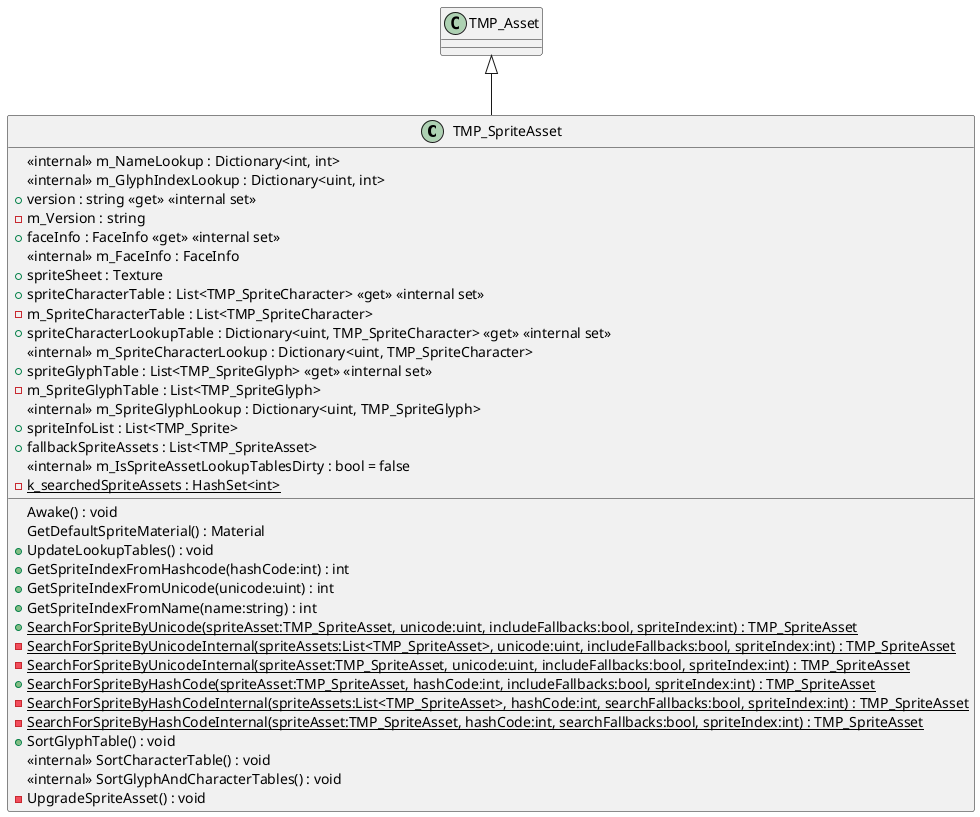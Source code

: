 @startuml
class TMP_SpriteAsset {
    <<internal>> m_NameLookup : Dictionary<int, int>
    <<internal>> m_GlyphIndexLookup : Dictionary<uint, int>
    + version : string <<get>> <<internal set>>
    - m_Version : string
    + faceInfo : FaceInfo <<get>> <<internal set>>
    <<internal>> m_FaceInfo : FaceInfo
    + spriteSheet : Texture
    + spriteCharacterTable : List<TMP_SpriteCharacter> <<get>> <<internal set>>
    - m_SpriteCharacterTable : List<TMP_SpriteCharacter>
    + spriteCharacterLookupTable : Dictionary<uint, TMP_SpriteCharacter> <<get>> <<internal set>>
    <<internal>> m_SpriteCharacterLookup : Dictionary<uint, TMP_SpriteCharacter>
    + spriteGlyphTable : List<TMP_SpriteGlyph> <<get>> <<internal set>>
    - m_SpriteGlyphTable : List<TMP_SpriteGlyph>
    <<internal>> m_SpriteGlyphLookup : Dictionary<uint, TMP_SpriteGlyph>
    + spriteInfoList : List<TMP_Sprite>
    + fallbackSpriteAssets : List<TMP_SpriteAsset>
    <<internal>> m_IsSpriteAssetLookupTablesDirty : bool = false
    Awake() : void
    GetDefaultSpriteMaterial() : Material
    + UpdateLookupTables() : void
    + GetSpriteIndexFromHashcode(hashCode:int) : int
    + GetSpriteIndexFromUnicode(unicode:uint) : int
    + GetSpriteIndexFromName(name:string) : int
    - {static} k_searchedSpriteAssets : HashSet<int>
    + {static} SearchForSpriteByUnicode(spriteAsset:TMP_SpriteAsset, unicode:uint, includeFallbacks:bool, spriteIndex:int) : TMP_SpriteAsset
    - {static} SearchForSpriteByUnicodeInternal(spriteAssets:List<TMP_SpriteAsset>, unicode:uint, includeFallbacks:bool, spriteIndex:int) : TMP_SpriteAsset
    - {static} SearchForSpriteByUnicodeInternal(spriteAsset:TMP_SpriteAsset, unicode:uint, includeFallbacks:bool, spriteIndex:int) : TMP_SpriteAsset
    + {static} SearchForSpriteByHashCode(spriteAsset:TMP_SpriteAsset, hashCode:int, includeFallbacks:bool, spriteIndex:int) : TMP_SpriteAsset
    - {static} SearchForSpriteByHashCodeInternal(spriteAssets:List<TMP_SpriteAsset>, hashCode:int, searchFallbacks:bool, spriteIndex:int) : TMP_SpriteAsset
    - {static} SearchForSpriteByHashCodeInternal(spriteAsset:TMP_SpriteAsset, hashCode:int, searchFallbacks:bool, spriteIndex:int) : TMP_SpriteAsset
    + SortGlyphTable() : void
    <<internal>> SortCharacterTable() : void
    <<internal>> SortGlyphAndCharacterTables() : void
    - UpgradeSpriteAsset() : void
}
TMP_Asset <|-- TMP_SpriteAsset
@enduml
